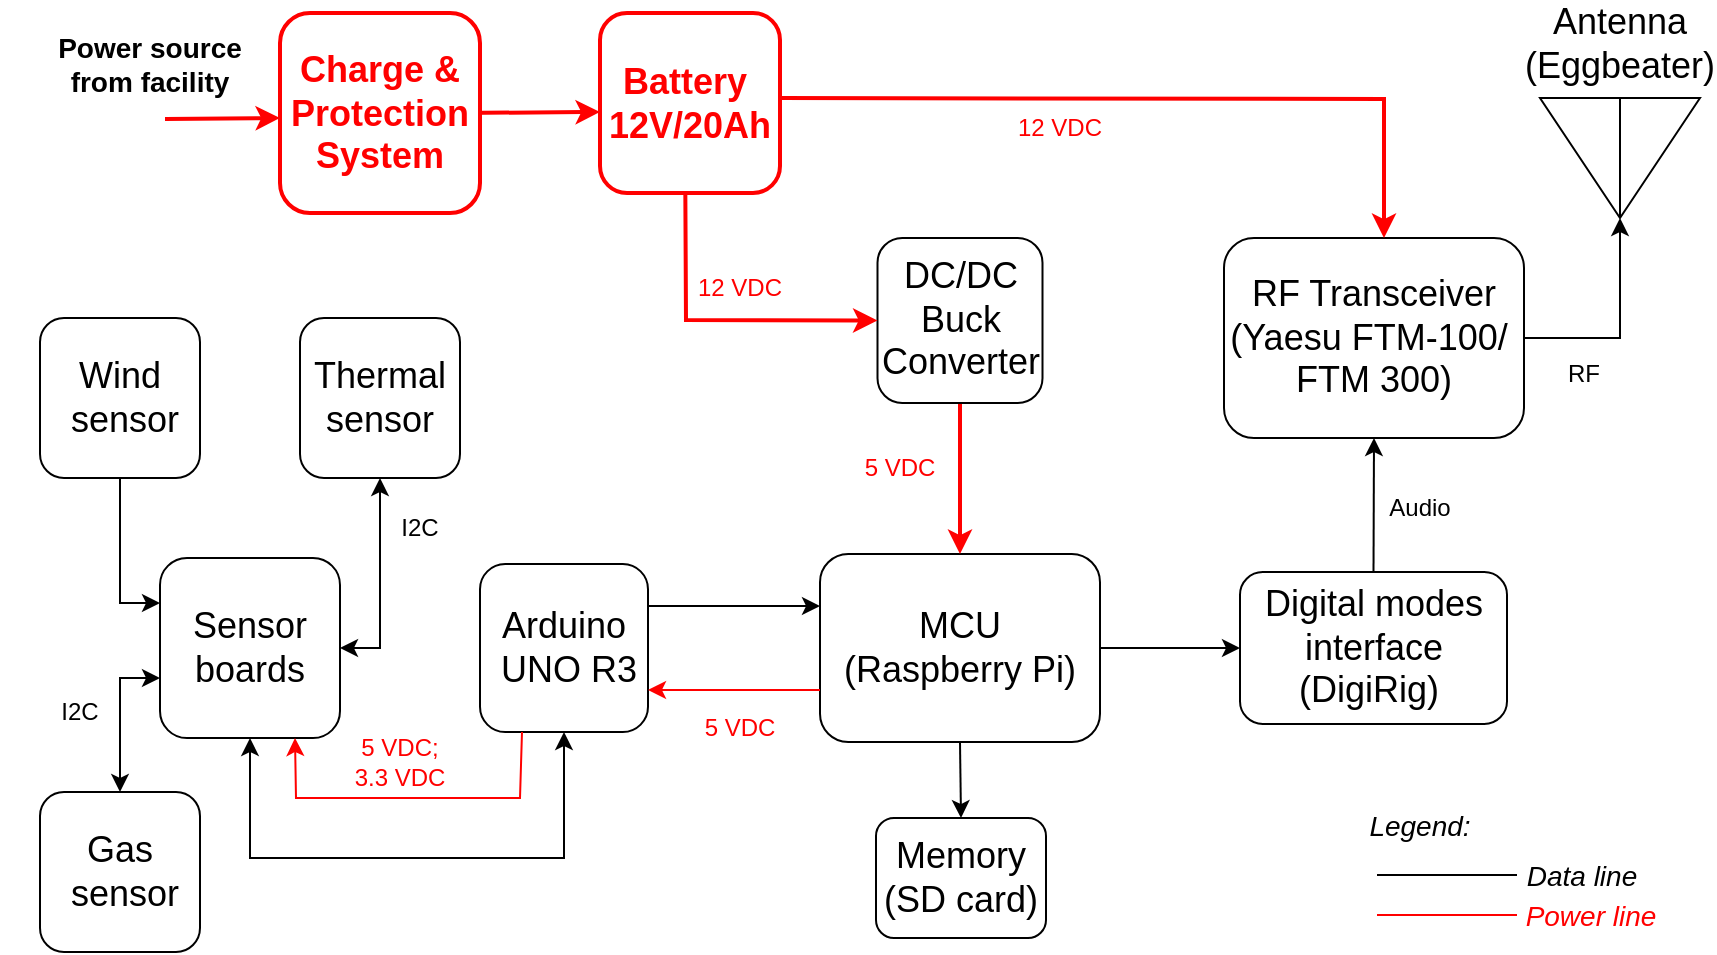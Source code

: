 <mxfile version="21.6.8" type="device">
  <diagram name="Page-1" id="nm1Ir9rzRCwb2qpTe-Ui">
    <mxGraphModel dx="1418" dy="820" grid="1" gridSize="10" guides="1" tooltips="1" connect="1" arrows="1" fold="1" page="1" pageScale="1" pageWidth="1169" pageHeight="827" background="none" math="0" shadow="0">
      <root>
        <mxCell id="0" />
        <mxCell id="1" parent="0" />
        <mxCell id="q5kIzjEfiDWl-eBC1_5W-46" style="edgeStyle=orthogonalEdgeStyle;rounded=0;orthogonalLoop=1;jettySize=auto;html=1;exitX=0.5;exitY=1;exitDx=0;exitDy=0;entryX=0.5;entryY=0;entryDx=0;entryDy=0;" parent="1" source="0MrqZ-hSudMxaLZ0jEUh-1" target="0MrqZ-hSudMxaLZ0jEUh-2" edge="1">
          <mxGeometry relative="1" as="geometry" />
        </mxCell>
        <mxCell id="0MrqZ-hSudMxaLZ0jEUh-1" value="&lt;font style=&quot;font-size: 18px;&quot;&gt;MCU&lt;br&gt;(Raspberry&amp;nbsp;Pi)&lt;/font&gt;" style="rounded=1;whiteSpace=wrap;html=1;labelBackgroundColor=none;" parent="1" vertex="1">
          <mxGeometry x="420" y="388" width="140" height="94" as="geometry" />
        </mxCell>
        <mxCell id="0MrqZ-hSudMxaLZ0jEUh-2" value="&lt;font style=&quot;font-size: 18px;&quot;&gt;Memory &lt;br&gt;(SD card)&lt;/font&gt;" style="rounded=1;whiteSpace=wrap;html=1;labelBackgroundColor=none;" parent="1" vertex="1">
          <mxGeometry x="448" y="520" width="85" height="60" as="geometry" />
        </mxCell>
        <mxCell id="0MrqZ-hSudMxaLZ0jEUh-3" value="&lt;font style=&quot;font-size: 18px;&quot;&gt;Digital modes interface&lt;br&gt;(DigiRig)&amp;nbsp;&lt;/font&gt;" style="rounded=1;whiteSpace=wrap;html=1;labelBackgroundColor=none;" parent="1" vertex="1">
          <mxGeometry x="630" y="397" width="133.5" height="76" as="geometry" />
        </mxCell>
        <mxCell id="0MrqZ-hSudMxaLZ0jEUh-6" value="&lt;font style=&quot;font-size: 18px;&quot;&gt;RF Transceiver&lt;br&gt;(Yaesu FTM-100/&amp;nbsp; FTM 300)&lt;/font&gt;" style="rounded=1;whiteSpace=wrap;html=1;labelBackgroundColor=none;" parent="1" vertex="1">
          <mxGeometry x="622" y="230" width="150" height="100" as="geometry" />
        </mxCell>
        <mxCell id="0MrqZ-hSudMxaLZ0jEUh-8" value="&lt;font style=&quot;font-size: 18px;&quot;&gt;Sensor&lt;br&gt;boards&lt;/font&gt;" style="whiteSpace=wrap;html=1;aspect=fixed;labelBackgroundColor=none;rounded=1;" parent="1" vertex="1">
          <mxGeometry x="90" y="390" width="90" height="90" as="geometry" />
        </mxCell>
        <mxCell id="0MrqZ-hSudMxaLZ0jEUh-41" value="" style="endArrow=classic;html=1;rounded=1;entryX=0.5;entryY=0;entryDx=0;entryDy=0;exitX=0.5;exitY=1;exitDx=0;exitDy=0;labelBackgroundColor=none;fontColor=default;fillColor=#d80073;strokeColor=#FF0000;strokeWidth=2;" parent="1" source="q5kIzjEfiDWl-eBC1_5W-26" target="0MrqZ-hSudMxaLZ0jEUh-1" edge="1">
          <mxGeometry width="50" height="50" relative="1" as="geometry">
            <mxPoint x="718.5" y="185" as="sourcePoint" />
            <mxPoint x="638" y="420" as="targetPoint" />
          </mxGeometry>
        </mxCell>
        <mxCell id="URhnjdvSwyCv8CokQgoo-7" value="&lt;font color=&quot;#ff0000&quot;&gt;12 VDC&lt;/font&gt;" style="text;html=1;strokeColor=none;fillColor=none;align=center;verticalAlign=middle;whiteSpace=wrap;rounded=1;labelBackgroundColor=none;" parent="1" vertex="1">
          <mxGeometry x="350" y="240" width="60" height="30" as="geometry" />
        </mxCell>
        <mxCell id="q5kIzjEfiDWl-eBC1_5W-3" value="&lt;font style=&quot;font-size: 18px;&quot;&gt;Arduino&lt;br&gt;&amp;nbsp;UNO R3&lt;/font&gt;" style="whiteSpace=wrap;html=1;aspect=fixed;labelBackgroundColor=none;rounded=1;" parent="1" vertex="1">
          <mxGeometry x="250" y="393" width="84" height="84" as="geometry" />
        </mxCell>
        <mxCell id="q5kIzjEfiDWl-eBC1_5W-39" style="edgeStyle=orthogonalEdgeStyle;rounded=0;orthogonalLoop=1;jettySize=auto;html=1;exitX=0.5;exitY=1;exitDx=0;exitDy=0;entryX=0;entryY=0.25;entryDx=0;entryDy=0;" parent="1" source="q5kIzjEfiDWl-eBC1_5W-5" target="0MrqZ-hSudMxaLZ0jEUh-8" edge="1">
          <mxGeometry relative="1" as="geometry">
            <mxPoint x="70" y="420" as="targetPoint" />
          </mxGeometry>
        </mxCell>
        <mxCell id="q5kIzjEfiDWl-eBC1_5W-5" value="&lt;font style=&quot;font-size: 18px;&quot;&gt;Wind&lt;br&gt;&amp;nbsp;sensor&lt;/font&gt;" style="whiteSpace=wrap;html=1;aspect=fixed;labelBackgroundColor=none;rounded=1;" parent="1" vertex="1">
          <mxGeometry x="30" y="270" width="80" height="80" as="geometry" />
        </mxCell>
        <mxCell id="q5kIzjEfiDWl-eBC1_5W-6" value="&lt;font style=&quot;font-size: 18px;&quot;&gt;Thermal sensor&lt;/font&gt;" style="whiteSpace=wrap;html=1;aspect=fixed;labelBackgroundColor=none;rounded=1;" parent="1" vertex="1">
          <mxGeometry x="160" y="270" width="80" height="80" as="geometry" />
        </mxCell>
        <mxCell id="q5kIzjEfiDWl-eBC1_5W-11" value="&lt;font style=&quot;font-size: 18px;&quot;&gt;Gas&lt;br&gt;&amp;nbsp;sensor&lt;/font&gt;" style="whiteSpace=wrap;html=1;aspect=fixed;labelBackgroundColor=none;rounded=1;" parent="1" vertex="1">
          <mxGeometry x="30" y="507" width="80" height="80" as="geometry" />
        </mxCell>
        <mxCell id="q5kIzjEfiDWl-eBC1_5W-17" value="" style="endArrow=classic;startArrow=classic;html=1;rounded=0;entryX=0.5;entryY=1;entryDx=0;entryDy=0;exitX=1;exitY=0.5;exitDx=0;exitDy=0;" parent="1" source="0MrqZ-hSudMxaLZ0jEUh-8" target="q5kIzjEfiDWl-eBC1_5W-6" edge="1">
          <mxGeometry width="50" height="50" relative="1" as="geometry">
            <mxPoint x="240" y="430" as="sourcePoint" />
            <mxPoint x="300" y="390" as="targetPoint" />
            <Array as="points">
              <mxPoint x="200" y="435" />
            </Array>
          </mxGeometry>
        </mxCell>
        <mxCell id="q5kIzjEfiDWl-eBC1_5W-24" value="" style="endArrow=classic;startArrow=classic;html=1;rounded=0;exitX=0.5;exitY=0;exitDx=0;exitDy=0;entryX=0;entryY=0.667;entryDx=0;entryDy=0;entryPerimeter=0;" parent="1" source="q5kIzjEfiDWl-eBC1_5W-11" target="0MrqZ-hSudMxaLZ0jEUh-8" edge="1">
          <mxGeometry width="50" height="50" relative="1" as="geometry">
            <mxPoint x="560" y="540" as="sourcePoint" />
            <mxPoint x="70" y="450" as="targetPoint" />
            <Array as="points">
              <mxPoint x="70" y="450" />
            </Array>
          </mxGeometry>
        </mxCell>
        <mxCell id="q5kIzjEfiDWl-eBC1_5W-26" value="&lt;font style=&quot;font-size: 18px;&quot;&gt;DC/DC&lt;br&gt;Buck Converter&lt;/font&gt;" style="whiteSpace=wrap;html=1;aspect=fixed;labelBackgroundColor=none;rounded=1;" parent="1" vertex="1">
          <mxGeometry x="448.75" y="230" width="82.5" height="82.5" as="geometry" />
        </mxCell>
        <mxCell id="q5kIzjEfiDWl-eBC1_5W-28" value="" style="endArrow=classic;html=1;rounded=0;entryX=0;entryY=0.5;entryDx=0;entryDy=0;exitX=0.5;exitY=1;exitDx=0;exitDy=0;labelBackgroundColor=none;fontColor=default;fillColor=#d80073;strokeColor=#FF0000;strokeWidth=2;" parent="1" target="q5kIzjEfiDWl-eBC1_5W-26" edge="1">
          <mxGeometry width="50" height="50" relative="1" as="geometry">
            <mxPoint x="352.5" y="175" as="sourcePoint" />
            <mxPoint x="482" y="230" as="targetPoint" />
            <Array as="points">
              <mxPoint x="353" y="271" />
            </Array>
          </mxGeometry>
        </mxCell>
        <mxCell id="q5kIzjEfiDWl-eBC1_5W-29" value="&lt;font color=&quot;#ff0000&quot;&gt;5 VDC&lt;/font&gt;" style="text;html=1;strokeColor=none;fillColor=none;align=center;verticalAlign=middle;whiteSpace=wrap;rounded=1;labelBackgroundColor=none;" parent="1" vertex="1">
          <mxGeometry x="430" y="330" width="60" height="30" as="geometry" />
        </mxCell>
        <mxCell id="q5kIzjEfiDWl-eBC1_5W-31" value="" style="endArrow=classic;html=1;rounded=0;exitX=1;exitY=0.5;exitDx=0;exitDy=0;labelBackgroundColor=none;fontColor=default;fillColor=#d80073;strokeColor=#FF0000;strokeWidth=2;" parent="1" edge="1">
          <mxGeometry width="50" height="50" relative="1" as="geometry">
            <mxPoint x="400" y="160" as="sourcePoint" />
            <mxPoint x="702" y="230" as="targetPoint" />
            <Array as="points">
              <mxPoint x="702" y="160.5" />
            </Array>
          </mxGeometry>
        </mxCell>
        <mxCell id="q5kIzjEfiDWl-eBC1_5W-33" value="&lt;font color=&quot;#ff0000&quot;&gt;5 VDC&lt;/font&gt;" style="text;html=1;strokeColor=none;fillColor=none;align=center;verticalAlign=middle;whiteSpace=wrap;rounded=1;labelBackgroundColor=none;" parent="1" vertex="1">
          <mxGeometry x="350" y="460" width="60" height="30" as="geometry" />
        </mxCell>
        <mxCell id="q5kIzjEfiDWl-eBC1_5W-34" value="" style="endArrow=classic;html=1;rounded=1;entryX=1;entryY=0.75;entryDx=0;entryDy=0;labelBackgroundColor=none;fontColor=default;fillColor=#d80073;strokeColor=#FF0000;strokeWidth=1;" parent="1" target="q5kIzjEfiDWl-eBC1_5W-3" edge="1">
          <mxGeometry width="50" height="50" relative="1" as="geometry">
            <mxPoint x="420" y="456" as="sourcePoint" />
            <mxPoint x="500" y="398" as="targetPoint" />
          </mxGeometry>
        </mxCell>
        <mxCell id="q5kIzjEfiDWl-eBC1_5W-35" value="I2C" style="text;html=1;strokeColor=none;fillColor=none;align=center;verticalAlign=middle;whiteSpace=wrap;rounded=1;labelBackgroundColor=none;" parent="1" vertex="1">
          <mxGeometry x="190" y="360" width="60" height="30" as="geometry" />
        </mxCell>
        <mxCell id="q5kIzjEfiDWl-eBC1_5W-37" value="I2C" style="text;html=1;strokeColor=none;fillColor=none;align=center;verticalAlign=middle;whiteSpace=wrap;rounded=1;labelBackgroundColor=none;" parent="1" vertex="1">
          <mxGeometry x="20" y="452" width="60" height="30" as="geometry" />
        </mxCell>
        <mxCell id="q5kIzjEfiDWl-eBC1_5W-40" value="" style="endArrow=classic;html=1;rounded=0;entryX=1;entryY=0.5;entryDx=0;entryDy=0;exitX=1;exitY=0.5;exitDx=0;exitDy=0;" parent="1" source="0MrqZ-hSudMxaLZ0jEUh-6" target="q5kIzjEfiDWl-eBC1_5W-48" edge="1">
          <mxGeometry width="50" height="50" relative="1" as="geometry">
            <mxPoint x="990" y="477" as="sourcePoint" />
            <mxPoint x="1040" y="427" as="targetPoint" />
            <Array as="points">
              <mxPoint x="820" y="280" />
            </Array>
          </mxGeometry>
        </mxCell>
        <mxCell id="q5kIzjEfiDWl-eBC1_5W-43" value="" style="endArrow=classic;startArrow=classic;html=1;rounded=0;entryX=0.5;entryY=1;entryDx=0;entryDy=0;exitX=0.5;exitY=1;exitDx=0;exitDy=0;" parent="1" source="0MrqZ-hSudMxaLZ0jEUh-8" target="q5kIzjEfiDWl-eBC1_5W-3" edge="1">
          <mxGeometry width="50" height="50" relative="1" as="geometry">
            <mxPoint x="190" y="558" as="sourcePoint" />
            <mxPoint x="210" y="473" as="targetPoint" />
            <Array as="points">
              <mxPoint x="135" y="540" />
              <mxPoint x="292" y="540" />
            </Array>
          </mxGeometry>
        </mxCell>
        <mxCell id="q5kIzjEfiDWl-eBC1_5W-45" value="" style="endArrow=classic;html=1;rounded=0;entryX=0;entryY=0.5;entryDx=0;entryDy=0;exitX=1;exitY=0.5;exitDx=0;exitDy=0;" parent="1" source="0MrqZ-hSudMxaLZ0jEUh-1" target="0MrqZ-hSudMxaLZ0jEUh-3" edge="1">
          <mxGeometry width="50" height="50" relative="1" as="geometry">
            <mxPoint x="570" y="460" as="sourcePoint" />
            <mxPoint x="620" y="410" as="targetPoint" />
          </mxGeometry>
        </mxCell>
        <mxCell id="q5kIzjEfiDWl-eBC1_5W-47" value="&lt;font color=&quot;#ff0000&quot;&gt;12 VDC&lt;/font&gt;" style="text;html=1;strokeColor=none;fillColor=none;align=center;verticalAlign=middle;whiteSpace=wrap;rounded=1;labelBackgroundColor=none;" parent="1" vertex="1">
          <mxGeometry x="510" y="160" width="60" height="30" as="geometry" />
        </mxCell>
        <mxCell id="q5kIzjEfiDWl-eBC1_5W-48" value="" style="triangle;whiteSpace=wrap;html=1;rotation=90;" parent="1" vertex="1">
          <mxGeometry x="790" y="150" width="60" height="80" as="geometry" />
        </mxCell>
        <mxCell id="q5kIzjEfiDWl-eBC1_5W-49" value="&lt;font style=&quot;font-size: 18px;&quot;&gt;Antenna (Eggbeater)&lt;/font&gt;" style="text;html=1;strokeColor=none;fillColor=none;align=center;verticalAlign=middle;whiteSpace=wrap;rounded=1;labelBackgroundColor=none;" parent="1" vertex="1">
          <mxGeometry x="790" y="117.5" width="60" height="30" as="geometry" />
        </mxCell>
        <mxCell id="q5kIzjEfiDWl-eBC1_5W-50" value="" style="endArrow=none;html=1;rounded=0;entryX=0;entryY=0.5;entryDx=0;entryDy=0;exitX=1;exitY=0.5;exitDx=0;exitDy=0;" parent="1" source="q5kIzjEfiDWl-eBC1_5W-48" target="q5kIzjEfiDWl-eBC1_5W-48" edge="1">
          <mxGeometry width="50" height="50" relative="1" as="geometry">
            <mxPoint x="570" y="460" as="sourcePoint" />
            <mxPoint x="620" y="410" as="targetPoint" />
          </mxGeometry>
        </mxCell>
        <mxCell id="q5kIzjEfiDWl-eBC1_5W-52" value="" style="endArrow=classic;html=1;rounded=0;entryX=0.5;entryY=1;entryDx=0;entryDy=0;exitX=0.5;exitY=0;exitDx=0;exitDy=0;" parent="1" source="0MrqZ-hSudMxaLZ0jEUh-3" target="0MrqZ-hSudMxaLZ0jEUh-6" edge="1">
          <mxGeometry width="50" height="50" relative="1" as="geometry">
            <mxPoint x="570" y="460" as="sourcePoint" />
            <mxPoint x="620" y="410" as="targetPoint" />
          </mxGeometry>
        </mxCell>
        <mxCell id="q5kIzjEfiDWl-eBC1_5W-53" value="" style="endArrow=classic;html=1;rounded=0;entryX=0.024;entryY=0.612;entryDx=0;entryDy=0;exitX=1;exitY=0.5;exitDx=0;exitDy=0;labelBackgroundColor=none;fontColor=default;fillColor=#d80073;strokeColor=#FF0000;strokeWidth=2;entryPerimeter=0;" parent="1" edge="1">
          <mxGeometry width="50" height="50" relative="1" as="geometry">
            <mxPoint x="240.46" y="167.48" as="sourcePoint" />
            <mxPoint x="310.0" y="167.0" as="targetPoint" />
            <Array as="points" />
          </mxGeometry>
        </mxCell>
        <mxCell id="q5kIzjEfiDWl-eBC1_5W-55" value="" style="endArrow=classic;html=1;rounded=0;entryX=0;entryY=0.5;entryDx=0;entryDy=0;fillColor=#a20025;strokeColor=#FF0000;strokeWidth=2;" parent="1" edge="1">
          <mxGeometry width="50" height="50" relative="1" as="geometry">
            <mxPoint x="92.5" y="170.5" as="sourcePoint" />
            <mxPoint x="150" y="170" as="targetPoint" />
            <Array as="points">
              <mxPoint x="92.5" y="170.5" />
            </Array>
          </mxGeometry>
        </mxCell>
        <mxCell id="q5kIzjEfiDWl-eBC1_5W-56" value="&lt;font style=&quot;font-size: 14px;&quot; color=&quot;#000000&quot;&gt;&lt;b style=&quot;&quot;&gt;Power&amp;nbsp;source&lt;br&gt;from facility&lt;/b&gt;&lt;/font&gt;" style="text;html=1;strokeColor=none;fillColor=none;align=center;verticalAlign=middle;whiteSpace=wrap;rounded=1;labelBackgroundColor=none;" parent="1" vertex="1">
          <mxGeometry x="10" y="127.5" width="150" height="30" as="geometry" />
        </mxCell>
        <mxCell id="q5kIzjEfiDWl-eBC1_5W-58" value="" style="endArrow=classic;html=1;rounded=0;entryX=0.75;entryY=1;entryDx=0;entryDy=0;labelBackgroundColor=none;fontColor=default;fillColor=#d80073;strokeColor=#FF0000;strokeWidth=1;exitX=0.25;exitY=1;exitDx=0;exitDy=0;" parent="1" source="q5kIzjEfiDWl-eBC1_5W-3" target="0MrqZ-hSudMxaLZ0jEUh-8" edge="1">
          <mxGeometry width="50" height="50" relative="1" as="geometry">
            <mxPoint x="210" y="480" as="sourcePoint" />
            <mxPoint x="154" y="504.5" as="targetPoint" />
            <Array as="points">
              <mxPoint x="270" y="510" />
              <mxPoint x="158" y="510" />
            </Array>
          </mxGeometry>
        </mxCell>
        <mxCell id="q5kIzjEfiDWl-eBC1_5W-59" value="&lt;font color=&quot;#ff0000&quot;&gt;5 VDC; 3.3 VDC&lt;/font&gt;" style="text;html=1;strokeColor=none;fillColor=none;align=center;verticalAlign=middle;whiteSpace=wrap;rounded=1;labelBackgroundColor=none;" parent="1" vertex="1">
          <mxGeometry x="180" y="477" width="60" height="30" as="geometry" />
        </mxCell>
        <mxCell id="q5kIzjEfiDWl-eBC1_5W-61" value="" style="endArrow=classic;html=1;rounded=0;exitX=1;exitY=0.25;exitDx=0;exitDy=0;" parent="1" source="q5kIzjEfiDWl-eBC1_5W-3" edge="1">
          <mxGeometry width="50" height="50" relative="1" as="geometry">
            <mxPoint x="350" y="390" as="sourcePoint" />
            <mxPoint x="420" y="414" as="targetPoint" />
            <Array as="points" />
          </mxGeometry>
        </mxCell>
        <mxCell id="q5kIzjEfiDWl-eBC1_5W-62" value="&lt;font style=&quot;font-size: 14px;&quot; color=&quot;#000000&quot;&gt;&lt;i&gt;Legend:&lt;/i&gt;&lt;/font&gt;" style="text;html=1;strokeColor=none;fillColor=none;align=center;verticalAlign=middle;whiteSpace=wrap;rounded=1;labelBackgroundColor=none;" parent="1" vertex="1">
          <mxGeometry x="690" y="508.5" width="60" height="30" as="geometry" />
        </mxCell>
        <mxCell id="q5kIzjEfiDWl-eBC1_5W-63" value="" style="endArrow=none;html=1;rounded=0;" parent="1" edge="1">
          <mxGeometry width="50" height="50" relative="1" as="geometry">
            <mxPoint x="698.5" y="548.5" as="sourcePoint" />
            <mxPoint x="768.5" y="548.5" as="targetPoint" />
          </mxGeometry>
        </mxCell>
        <mxCell id="q5kIzjEfiDWl-eBC1_5W-65" value="" style="endArrow=none;html=1;rounded=0;strokeColor=#FF0000;" parent="1" edge="1">
          <mxGeometry width="50" height="50" relative="1" as="geometry">
            <mxPoint x="698.5" y="568.5" as="sourcePoint" />
            <mxPoint x="768.5" y="568.5" as="targetPoint" />
          </mxGeometry>
        </mxCell>
        <mxCell id="pzex1FSKor-sKJ8RkmxP-1" value="&lt;font style=&quot;font-size: 18px;&quot; color=&quot;#ff0000&quot;&gt;&lt;b&gt;Charge &amp;amp; Protection System&lt;/b&gt;&lt;/font&gt;" style="whiteSpace=wrap;html=1;aspect=fixed;labelBackgroundColor=none;rounded=1;strokeColor=#FF0000;strokeWidth=2;" parent="1" vertex="1">
          <mxGeometry x="150" y="117.5" width="100" height="100" as="geometry" />
        </mxCell>
        <mxCell id="pzex1FSKor-sKJ8RkmxP-2" value="&lt;font color=&quot;#ff0000&quot;&gt;&lt;b&gt;&lt;font style=&quot;font-size: 18px;&quot;&gt;Battery&amp;nbsp;&lt;br&gt;12V/20Ah&lt;/font&gt;&lt;br&gt;&lt;/b&gt;&lt;/font&gt;" style="whiteSpace=wrap;html=1;aspect=fixed;labelBackgroundColor=none;rounded=1;strokeColor=#FF0000;strokeWidth=2;" parent="1" vertex="1">
          <mxGeometry x="310" y="117.5" width="90" height="90" as="geometry" />
        </mxCell>
        <mxCell id="pzex1FSKor-sKJ8RkmxP-3" value="&lt;font style=&quot;font-size: 14px;&quot; color=&quot;#000000&quot;&gt;&lt;i&gt;Data line&lt;/i&gt;&lt;/font&gt;" style="text;html=1;strokeColor=none;fillColor=none;align=center;verticalAlign=middle;whiteSpace=wrap;rounded=1;labelBackgroundColor=none;" parent="1" vertex="1">
          <mxGeometry x="771" y="533.5" width="60" height="30" as="geometry" />
        </mxCell>
        <mxCell id="pzex1FSKor-sKJ8RkmxP-4" value="&lt;font style=&quot;font-size: 14px;&quot; color=&quot;#ff0000&quot;&gt;&lt;i&gt;Power line&lt;/i&gt;&lt;/font&gt;" style="text;html=1;strokeColor=none;fillColor=none;align=center;verticalAlign=middle;whiteSpace=wrap;rounded=1;labelBackgroundColor=none;" parent="1" vertex="1">
          <mxGeometry x="771" y="553.5" width="69" height="30" as="geometry" />
        </mxCell>
        <mxCell id="pzex1FSKor-sKJ8RkmxP-5" value="Audio" style="text;html=1;strokeColor=none;fillColor=none;align=center;verticalAlign=middle;whiteSpace=wrap;rounded=1;labelBackgroundColor=none;" parent="1" vertex="1">
          <mxGeometry x="690" y="350" width="60" height="30" as="geometry" />
        </mxCell>
        <mxCell id="pzex1FSKor-sKJ8RkmxP-6" value="RF" style="text;html=1;strokeColor=none;fillColor=none;align=center;verticalAlign=middle;whiteSpace=wrap;rounded=1;labelBackgroundColor=none;" parent="1" vertex="1">
          <mxGeometry x="772" y="282.5" width="60" height="30" as="geometry" />
        </mxCell>
      </root>
    </mxGraphModel>
  </diagram>
</mxfile>
